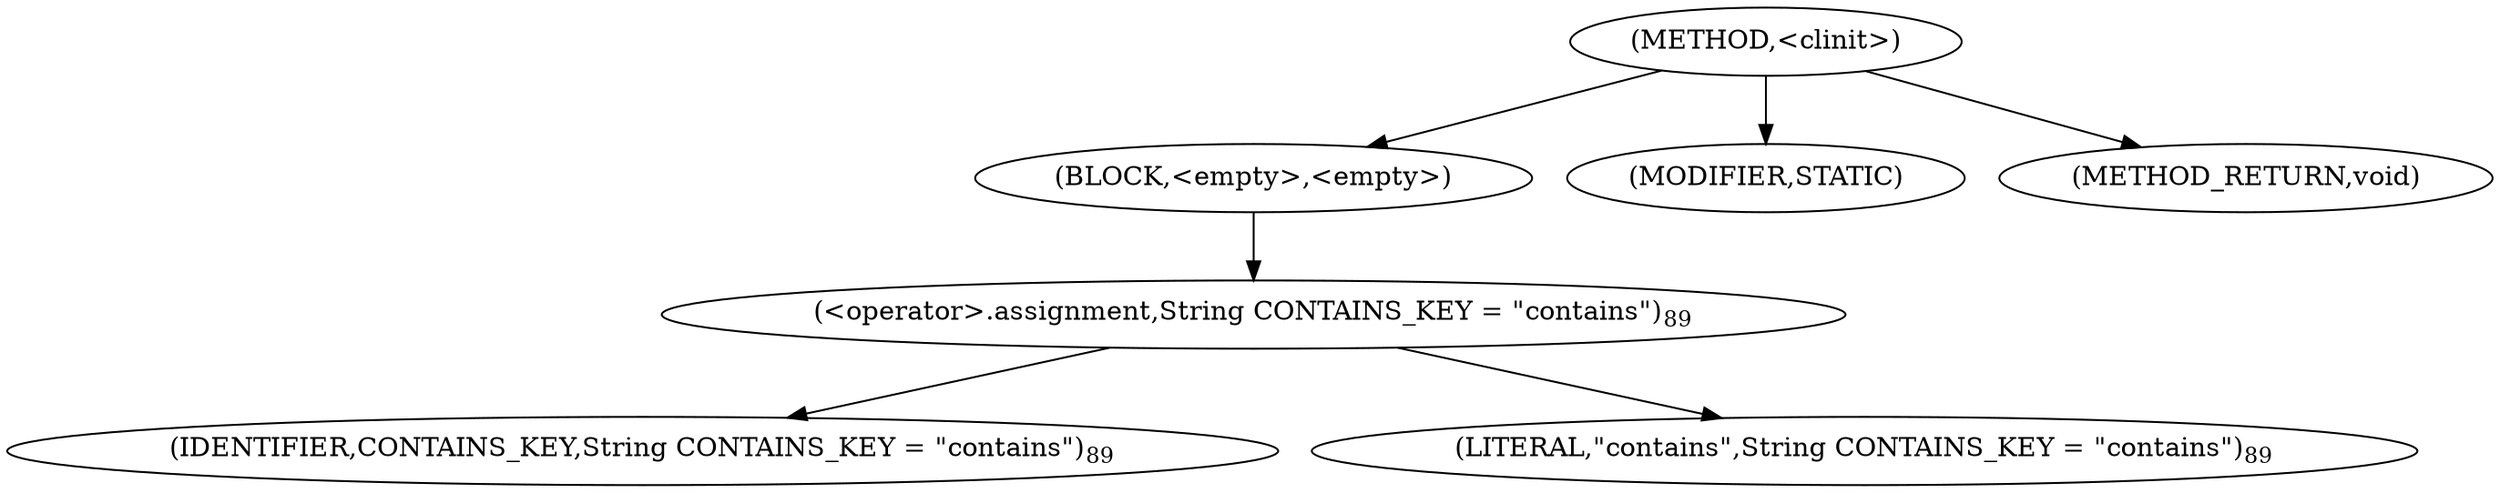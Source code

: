 digraph "&lt;clinit&gt;" {  
"348" [label = <(METHOD,&lt;clinit&gt;)> ]
"349" [label = <(BLOCK,&lt;empty&gt;,&lt;empty&gt;)> ]
"350" [label = <(&lt;operator&gt;.assignment,String CONTAINS_KEY = &quot;contains&quot;)<SUB>89</SUB>> ]
"351" [label = <(IDENTIFIER,CONTAINS_KEY,String CONTAINS_KEY = &quot;contains&quot;)<SUB>89</SUB>> ]
"352" [label = <(LITERAL,&quot;contains&quot;,String CONTAINS_KEY = &quot;contains&quot;)<SUB>89</SUB>> ]
"353" [label = <(MODIFIER,STATIC)> ]
"354" [label = <(METHOD_RETURN,void)> ]
  "348" -> "349" 
  "348" -> "353" 
  "348" -> "354" 
  "349" -> "350" 
  "350" -> "351" 
  "350" -> "352" 
}
